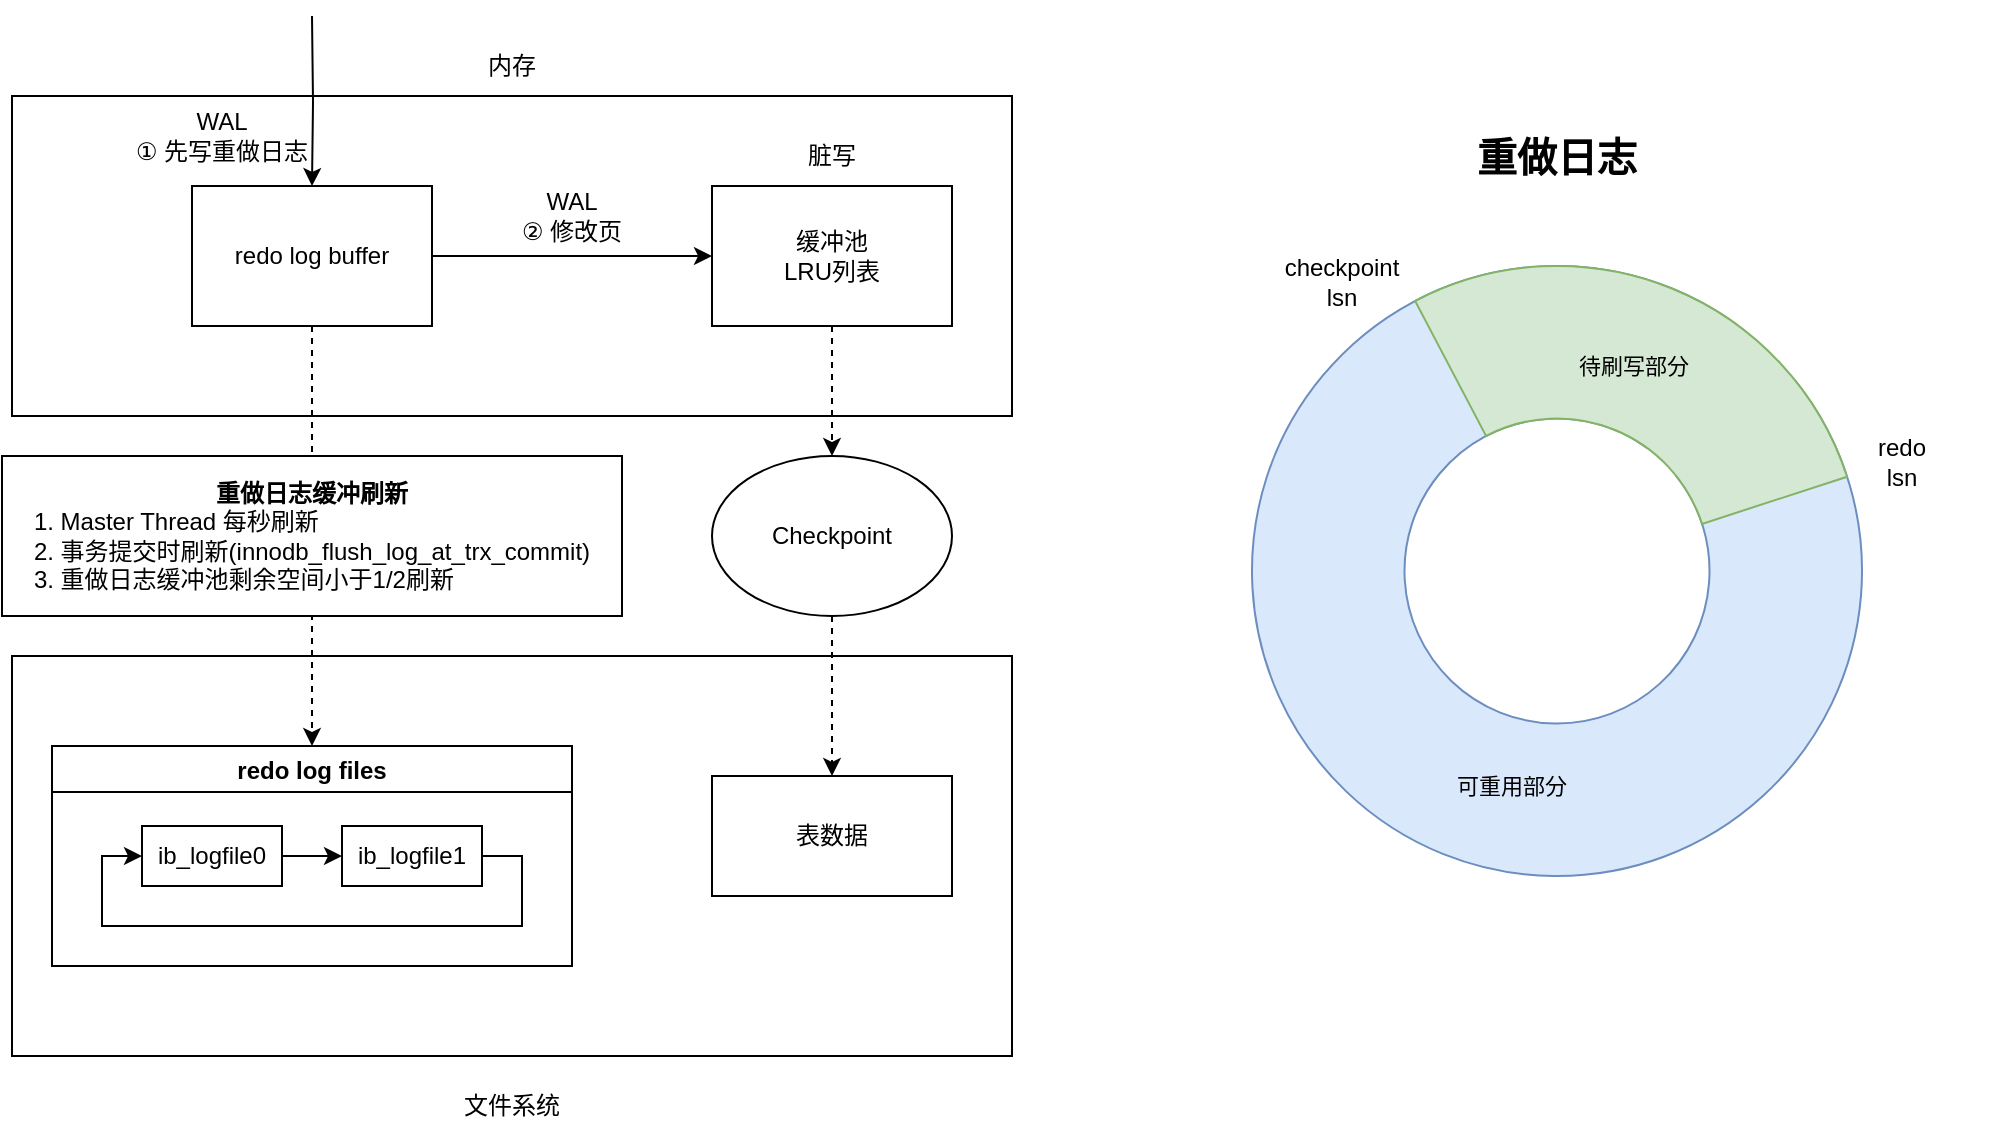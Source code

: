 <mxfile version="17.4.5" type="device"><diagram id="o2v2htK0PEEw9JF9n2x6" name="第 1 页"><mxGraphModel dx="981" dy="520" grid="1" gridSize="10" guides="1" tooltips="1" connect="1" arrows="1" fold="1" page="1" pageScale="1" pageWidth="827" pageHeight="1169" math="0" shadow="0"><root><mxCell id="0"/><mxCell id="1" parent="0"/><mxCell id="yPkdnvTQeb1XFrvcCjFb-1" value="" style="rounded=0;whiteSpace=wrap;html=1;" parent="1" vertex="1"><mxGeometry x="300" y="270" width="500" height="160" as="geometry"/></mxCell><mxCell id="yPkdnvTQeb1XFrvcCjFb-5" value="" style="rounded=0;whiteSpace=wrap;html=1;" parent="1" vertex="1"><mxGeometry x="300" y="550" width="500" height="200" as="geometry"/></mxCell><mxCell id="yPkdnvTQeb1XFrvcCjFb-10" style="edgeStyle=orthogonalEdgeStyle;rounded=0;orthogonalLoop=1;jettySize=auto;html=1;exitX=0.5;exitY=1;exitDx=0;exitDy=0;dashed=1;" parent="1" source="yPkdnvTQeb1XFrvcCjFb-3" target="J8pzxCOxVflRjQDVUcno-1" edge="1"><mxGeometry relative="1" as="geometry"><mxPoint x="530" y="585" as="targetPoint"/></mxGeometry></mxCell><mxCell id="yPkdnvTQeb1XFrvcCjFb-3" value="redo log buffer" style="rounded=0;whiteSpace=wrap;html=1;" parent="1" vertex="1"><mxGeometry x="390" y="315" width="120" height="70" as="geometry"/></mxCell><mxCell id="yPkdnvTQeb1XFrvcCjFb-26" style="edgeStyle=orthogonalEdgeStyle;rounded=0;orthogonalLoop=1;jettySize=auto;html=1;exitX=0.5;exitY=1;exitDx=0;exitDy=0;entryX=0.5;entryY=0;entryDx=0;entryDy=0;startArrow=none;startFill=0;endArrow=classic;endFill=1;dashed=1;" parent="1" source="yPkdnvTQeb1XFrvcCjFb-4" target="yPkdnvTQeb1XFrvcCjFb-25" edge="1"><mxGeometry relative="1" as="geometry"/></mxCell><mxCell id="yPkdnvTQeb1XFrvcCjFb-4" value="缓冲池&lt;br&gt;LRU列表" style="rounded=0;whiteSpace=wrap;html=1;" parent="1" vertex="1"><mxGeometry x="650" y="315" width="120" height="70" as="geometry"/></mxCell><mxCell id="yPkdnvTQeb1XFrvcCjFb-7" value="表数据" style="rounded=0;whiteSpace=wrap;html=1;" parent="1" vertex="1"><mxGeometry x="650" y="610" width="120" height="60" as="geometry"/></mxCell><mxCell id="yPkdnvTQeb1XFrvcCjFb-9" value="" style="endArrow=classic;html=1;rounded=0;exitX=1;exitY=0.5;exitDx=0;exitDy=0;entryX=0;entryY=0.5;entryDx=0;entryDy=0;" parent="1" source="yPkdnvTQeb1XFrvcCjFb-3" target="yPkdnvTQeb1XFrvcCjFb-4" edge="1"><mxGeometry width="50" height="50" relative="1" as="geometry"><mxPoint x="670" y="420" as="sourcePoint"/><mxPoint x="720" y="370" as="targetPoint"/></mxGeometry></mxCell><mxCell id="yPkdnvTQeb1XFrvcCjFb-15" style="edgeStyle=orthogonalEdgeStyle;rounded=0;orthogonalLoop=1;jettySize=auto;html=1;entryX=0.5;entryY=0;entryDx=0;entryDy=0;startArrow=none;startFill=0;endArrow=classic;endFill=1;" parent="1" target="yPkdnvTQeb1XFrvcCjFb-3" edge="1"><mxGeometry relative="1" as="geometry"><mxPoint x="450" y="230" as="sourcePoint"/><mxPoint x="449.71" y="300" as="targetPoint"/></mxGeometry></mxCell><mxCell id="yPkdnvTQeb1XFrvcCjFb-17" value="WAL&lt;br&gt;② 修改页" style="text;html=1;strokeColor=none;fillColor=none;align=center;verticalAlign=middle;whiteSpace=wrap;rounded=0;" parent="1" vertex="1"><mxGeometry x="550" y="315" width="60" height="30" as="geometry"/></mxCell><mxCell id="yPkdnvTQeb1XFrvcCjFb-20" value="内存" style="text;html=1;strokeColor=none;fillColor=none;align=center;verticalAlign=middle;whiteSpace=wrap;rounded=0;" parent="1" vertex="1"><mxGeometry x="520" y="240" width="60" height="30" as="geometry"/></mxCell><mxCell id="yPkdnvTQeb1XFrvcCjFb-21" value="文件系统" style="text;html=1;strokeColor=none;fillColor=none;align=center;verticalAlign=middle;whiteSpace=wrap;rounded=0;" parent="1" vertex="1"><mxGeometry x="520" y="760" width="60" height="30" as="geometry"/></mxCell><mxCell id="yPkdnvTQeb1XFrvcCjFb-23" value="脏写" style="text;html=1;strokeColor=none;fillColor=none;align=center;verticalAlign=middle;whiteSpace=wrap;rounded=0;" parent="1" vertex="1"><mxGeometry x="680" y="285" width="60" height="30" as="geometry"/></mxCell><mxCell id="yPkdnvTQeb1XFrvcCjFb-24" value="&lt;div&gt;&lt;b&gt;重做日志缓冲刷新&lt;/b&gt;&lt;/div&gt;&lt;div style=&quot;text-align: left&quot;&gt;1. Master Thread 每秒刷新&lt;/div&gt;&lt;div style=&quot;text-align: left&quot;&gt;2. 事务提交时刷新(innodb_flush_log_at_trx_commit)&lt;/div&gt;&lt;div style=&quot;text-align: left&quot;&gt;3. 重做日志缓冲池剩余空间小于1/2刷新&lt;/div&gt;" style="rounded=0;whiteSpace=wrap;html=1;" parent="1" vertex="1"><mxGeometry x="295" y="450" width="310" height="80" as="geometry"/></mxCell><mxCell id="yPkdnvTQeb1XFrvcCjFb-27" style="edgeStyle=orthogonalEdgeStyle;rounded=0;orthogonalLoop=1;jettySize=auto;html=1;exitX=0.5;exitY=1;exitDx=0;exitDy=0;startArrow=none;startFill=0;endArrow=classic;endFill=1;dashed=1;" parent="1" source="yPkdnvTQeb1XFrvcCjFb-25" target="yPkdnvTQeb1XFrvcCjFb-7" edge="1"><mxGeometry relative="1" as="geometry"/></mxCell><mxCell id="yPkdnvTQeb1XFrvcCjFb-25" value="Checkpoint" style="ellipse;whiteSpace=wrap;html=1;" parent="1" vertex="1"><mxGeometry x="650" y="450" width="120" height="80" as="geometry"/></mxCell><mxCell id="yPkdnvTQeb1XFrvcCjFb-28" value="WAL&lt;br&gt;① 先写重做日志" style="text;html=1;strokeColor=none;fillColor=none;align=center;verticalAlign=middle;whiteSpace=wrap;rounded=0;" parent="1" vertex="1"><mxGeometry x="360" y="270" width="90" height="40" as="geometry"/></mxCell><mxCell id="yPkdnvTQeb1XFrvcCjFb-47" value="checkpoint&lt;br&gt;lsn" style="text;html=1;strokeColor=none;fillColor=none;align=center;verticalAlign=middle;whiteSpace=wrap;rounded=0;" parent="1" vertex="1"><mxGeometry x="920" y="350" width="90" height="25" as="geometry"/></mxCell><mxCell id="yPkdnvTQeb1XFrvcCjFb-48" value="" style="verticalLabelPosition=bottom;verticalAlign=top;html=1;shape=mxgraph.basic.partConcEllipse;startAngle=0.143;endAngle=0.1;arcWidth=0.5;fontSize=11;fillColor=#dae8fc;strokeColor=#6c8ebf;" parent="1" vertex="1"><mxGeometry x="920" y="355" width="305" height="305" as="geometry"/></mxCell><mxCell id="yPkdnvTQeb1XFrvcCjFb-49" value="" style="verticalLabelPosition=bottom;verticalAlign=top;html=1;shape=mxgraph.basic.partConcEllipse;startAngle=0.923;endAngle=0.2;arcWidth=0.5;fontSize=11;fillColor=#d5e8d4;strokeColor=#82b366;" parent="1" vertex="1"><mxGeometry x="920" y="355" width="305" height="305" as="geometry"/></mxCell><mxCell id="yPkdnvTQeb1XFrvcCjFb-50" value="redo&lt;br&gt;lsn" style="text;html=1;strokeColor=none;fillColor=none;align=center;verticalAlign=middle;whiteSpace=wrap;rounded=0;" parent="1" vertex="1"><mxGeometry x="1200" y="440" width="90" height="25" as="geometry"/></mxCell><mxCell id="yPkdnvTQeb1XFrvcCjFb-63" value="&lt;span style=&quot;font-size: 20px&quot;&gt;&lt;b&gt;重做日志&lt;/b&gt;&lt;/span&gt;" style="text;html=1;strokeColor=none;fillColor=none;align=center;verticalAlign=middle;whiteSpace=wrap;rounded=0;fontSize=11;" parent="1" vertex="1"><mxGeometry x="992.19" y="285" width="160.62" height="30" as="geometry"/></mxCell><mxCell id="yPkdnvTQeb1XFrvcCjFb-64" value="待刷写部分" style="text;html=1;strokeColor=none;fillColor=none;align=center;verticalAlign=middle;whiteSpace=wrap;rounded=0;fontSize=11;" parent="1" vertex="1"><mxGeometry x="1071.25" y="390" width="80" height="30" as="geometry"/></mxCell><mxCell id="yPkdnvTQeb1XFrvcCjFb-65" value="可重用部分" style="text;html=1;strokeColor=none;fillColor=none;align=center;verticalAlign=middle;whiteSpace=wrap;rounded=0;fontSize=11;" parent="1" vertex="1"><mxGeometry x="1010" y="600" width="80" height="30" as="geometry"/></mxCell><mxCell id="J8pzxCOxVflRjQDVUcno-1" value="redo log files" style="swimlane;" vertex="1" parent="1"><mxGeometry x="320" y="595" width="260" height="110" as="geometry"/></mxCell><mxCell id="J8pzxCOxVflRjQDVUcno-6" style="edgeStyle=orthogonalEdgeStyle;rounded=0;orthogonalLoop=1;jettySize=auto;html=1;exitX=1;exitY=0.5;exitDx=0;exitDy=0;entryX=0;entryY=0.5;entryDx=0;entryDy=0;" edge="1" parent="J8pzxCOxVflRjQDVUcno-1" source="J8pzxCOxVflRjQDVUcno-2" target="J8pzxCOxVflRjQDVUcno-5"><mxGeometry relative="1" as="geometry"/></mxCell><mxCell id="J8pzxCOxVflRjQDVUcno-2" value="ib_logfile0" style="rounded=0;whiteSpace=wrap;html=1;" vertex="1" parent="J8pzxCOxVflRjQDVUcno-1"><mxGeometry x="45" y="40" width="70" height="30" as="geometry"/></mxCell><mxCell id="J8pzxCOxVflRjQDVUcno-7" style="edgeStyle=orthogonalEdgeStyle;rounded=0;orthogonalLoop=1;jettySize=auto;html=1;exitX=1;exitY=0.5;exitDx=0;exitDy=0;entryX=0;entryY=0.5;entryDx=0;entryDy=0;" edge="1" parent="J8pzxCOxVflRjQDVUcno-1" source="J8pzxCOxVflRjQDVUcno-5" target="J8pzxCOxVflRjQDVUcno-2"><mxGeometry relative="1" as="geometry"><Array as="points"><mxPoint x="235" y="55"/><mxPoint x="235" y="90"/><mxPoint x="25" y="90"/><mxPoint x="25" y="55"/></Array></mxGeometry></mxCell><mxCell id="J8pzxCOxVflRjQDVUcno-5" value="ib_logfile1" style="rounded=0;whiteSpace=wrap;html=1;" vertex="1" parent="J8pzxCOxVflRjQDVUcno-1"><mxGeometry x="145" y="40" width="70" height="30" as="geometry"/></mxCell></root></mxGraphModel></diagram></mxfile>